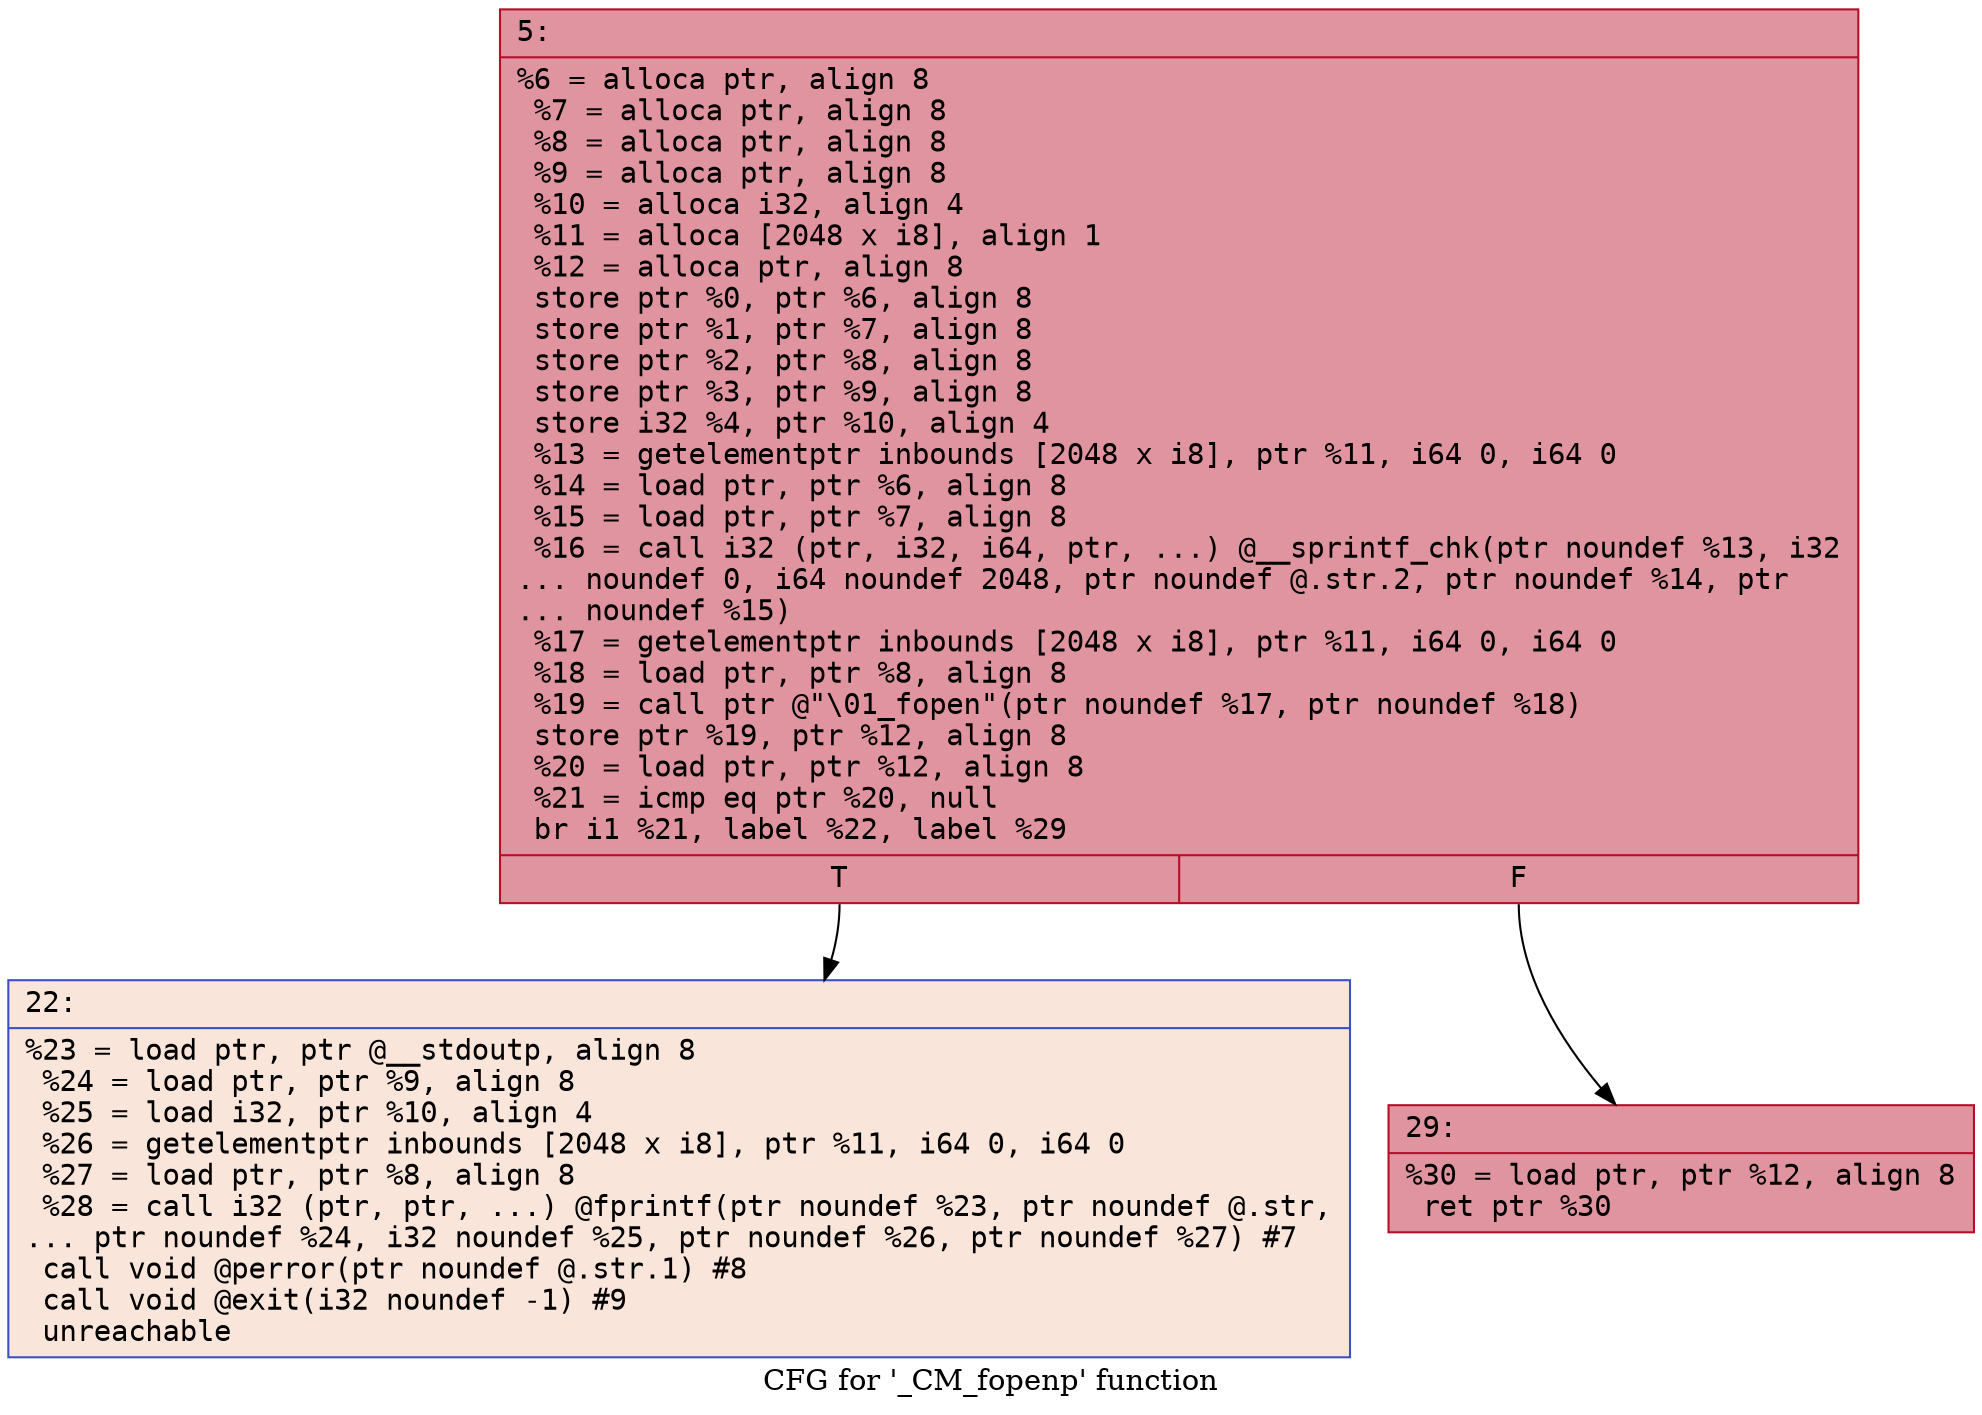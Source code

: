 digraph "CFG for '_CM_fopenp' function" {
	label="CFG for '_CM_fopenp' function";

	Node0x600002212120 [shape=record,color="#b70d28ff", style=filled, fillcolor="#b70d2870" fontname="Courier",label="{5:\l|  %6 = alloca ptr, align 8\l  %7 = alloca ptr, align 8\l  %8 = alloca ptr, align 8\l  %9 = alloca ptr, align 8\l  %10 = alloca i32, align 4\l  %11 = alloca [2048 x i8], align 1\l  %12 = alloca ptr, align 8\l  store ptr %0, ptr %6, align 8\l  store ptr %1, ptr %7, align 8\l  store ptr %2, ptr %8, align 8\l  store ptr %3, ptr %9, align 8\l  store i32 %4, ptr %10, align 4\l  %13 = getelementptr inbounds [2048 x i8], ptr %11, i64 0, i64 0\l  %14 = load ptr, ptr %6, align 8\l  %15 = load ptr, ptr %7, align 8\l  %16 = call i32 (ptr, i32, i64, ptr, ...) @__sprintf_chk(ptr noundef %13, i32\l... noundef 0, i64 noundef 2048, ptr noundef @.str.2, ptr noundef %14, ptr\l... noundef %15)\l  %17 = getelementptr inbounds [2048 x i8], ptr %11, i64 0, i64 0\l  %18 = load ptr, ptr %8, align 8\l  %19 = call ptr @\"\\01_fopen\"(ptr noundef %17, ptr noundef %18)\l  store ptr %19, ptr %12, align 8\l  %20 = load ptr, ptr %12, align 8\l  %21 = icmp eq ptr %20, null\l  br i1 %21, label %22, label %29\l|{<s0>T|<s1>F}}"];
	Node0x600002212120:s0 -> Node0x600002212170[tooltip="5 -> 22\nProbability 0.00%" ];
	Node0x600002212120:s1 -> Node0x6000022121c0[tooltip="5 -> 29\nProbability 100.00%" ];
	Node0x600002212170 [shape=record,color="#3d50c3ff", style=filled, fillcolor="#f4c5ad70" fontname="Courier",label="{22:\l|  %23 = load ptr, ptr @__stdoutp, align 8\l  %24 = load ptr, ptr %9, align 8\l  %25 = load i32, ptr %10, align 4\l  %26 = getelementptr inbounds [2048 x i8], ptr %11, i64 0, i64 0\l  %27 = load ptr, ptr %8, align 8\l  %28 = call i32 (ptr, ptr, ...) @fprintf(ptr noundef %23, ptr noundef @.str,\l... ptr noundef %24, i32 noundef %25, ptr noundef %26, ptr noundef %27) #7\l  call void @perror(ptr noundef @.str.1) #8\l  call void @exit(i32 noundef -1) #9\l  unreachable\l}"];
	Node0x6000022121c0 [shape=record,color="#b70d28ff", style=filled, fillcolor="#b70d2870" fontname="Courier",label="{29:\l|  %30 = load ptr, ptr %12, align 8\l  ret ptr %30\l}"];
}
